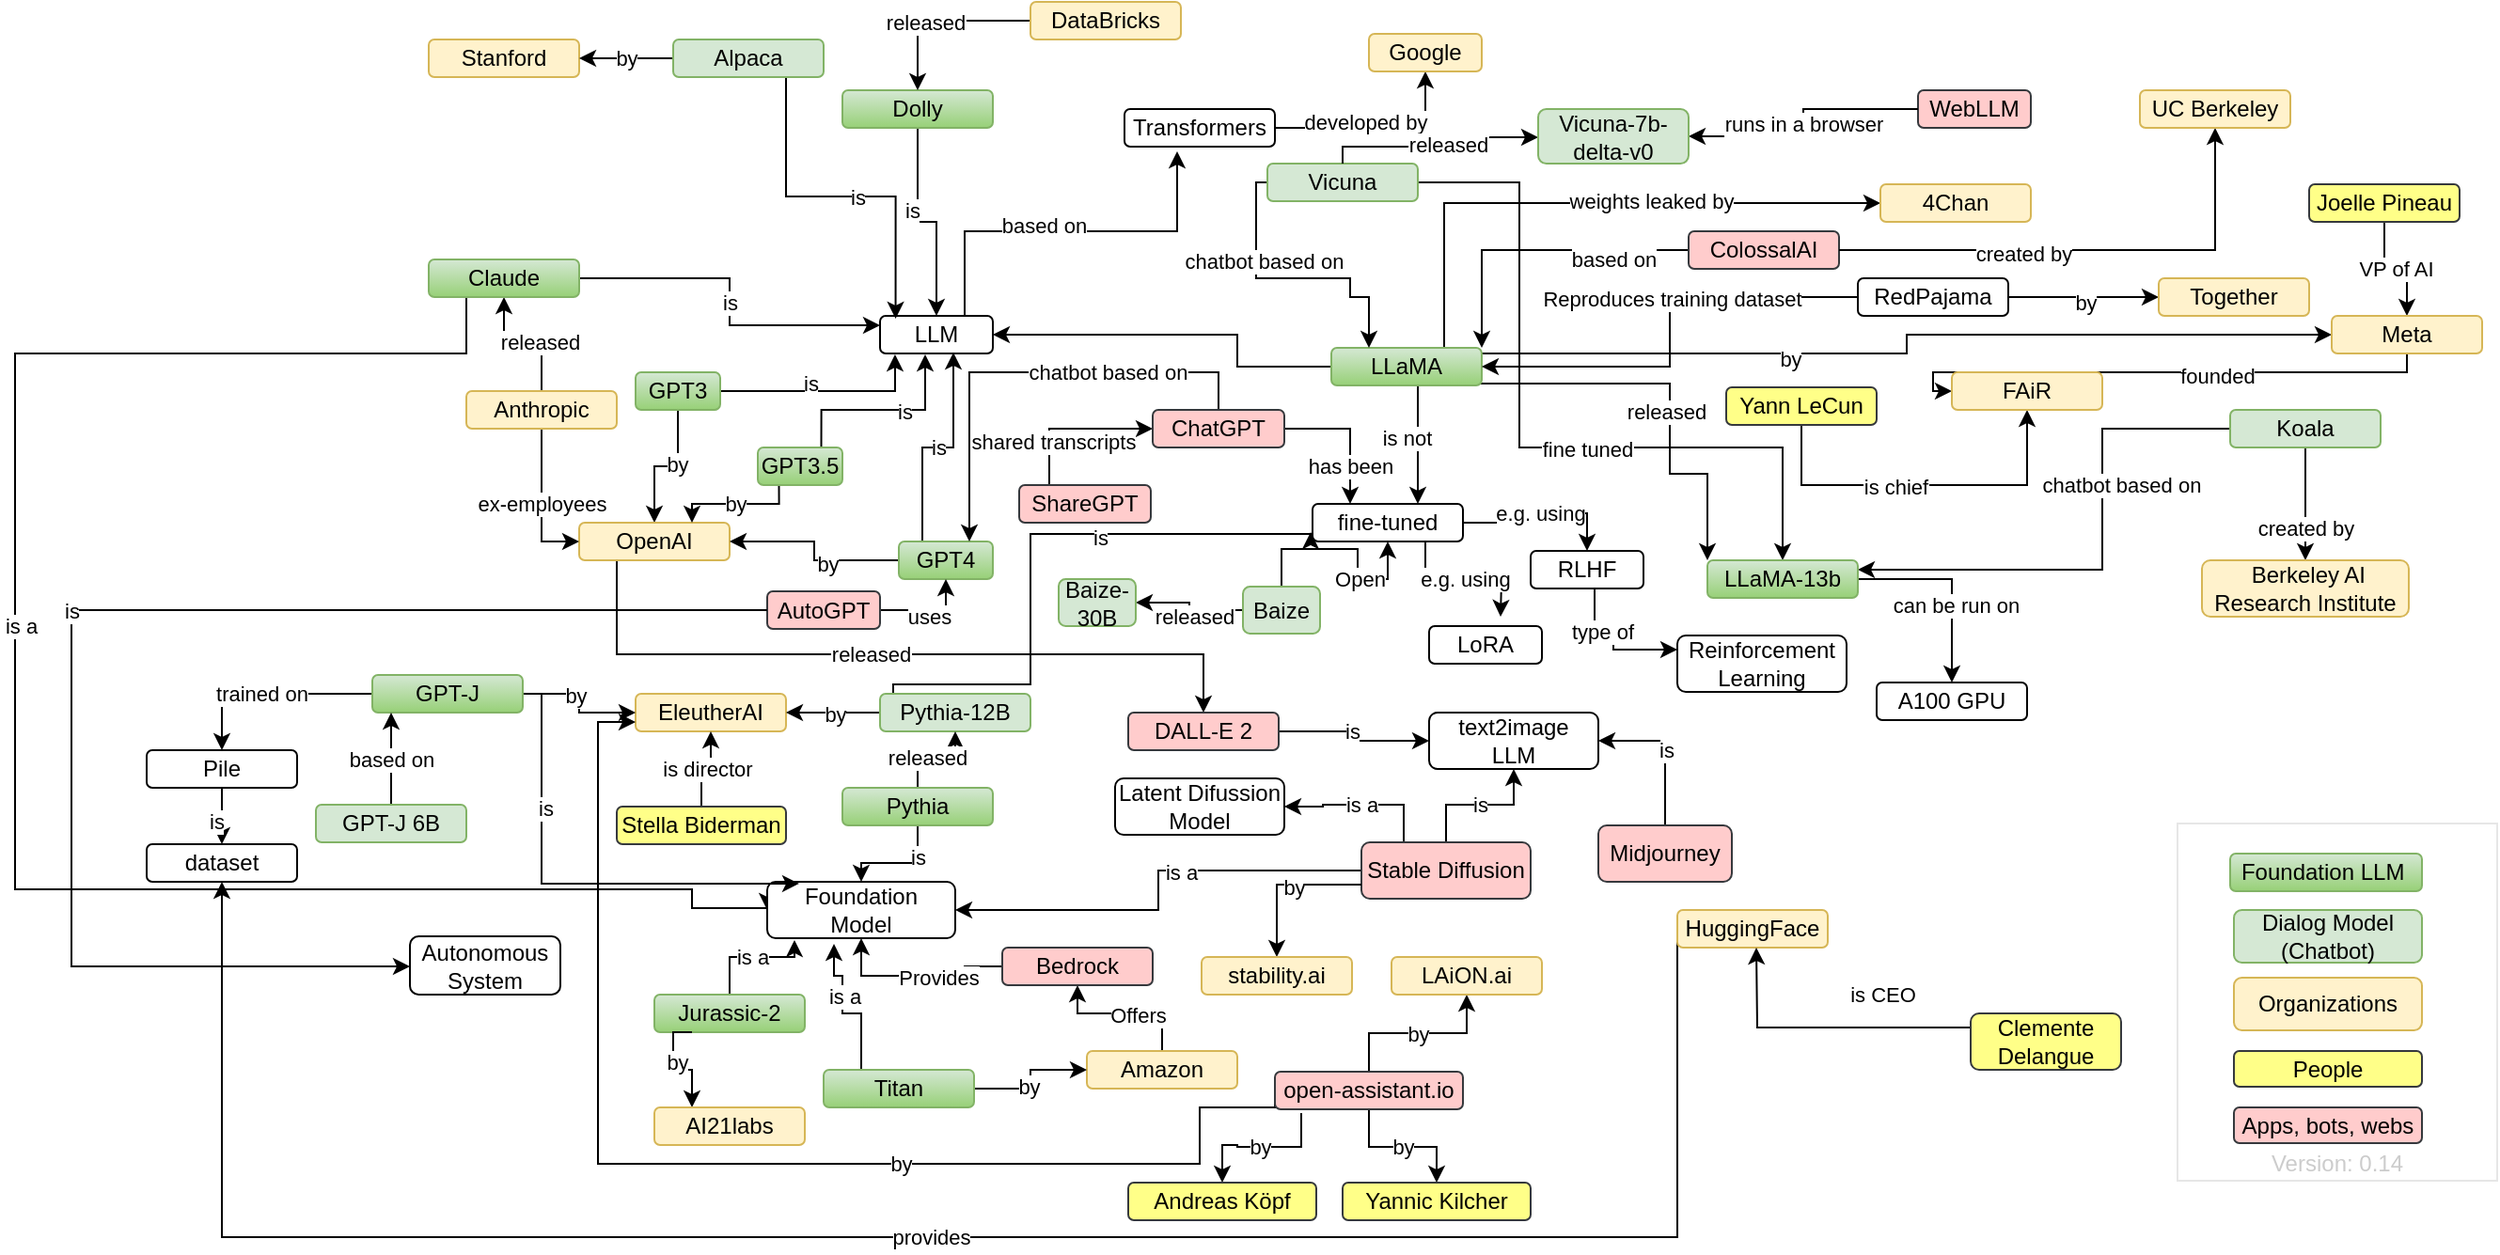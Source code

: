 <?xml version="1.0"?>
<mxfile compressed="false" version="21.2.1" type="github">
  <diagram name="Page-1" id="zYdKh_WhomsrJ0pVKOLc">
    <mxGraphModel dx="2594" dy="867" grid="1" gridSize="10" guides="1" tooltips="1" connect="1" arrows="1" fold="1" page="1" pageScale="1" pageWidth="850" pageHeight="1100" math="0" shadow="0">
      <root>
        <mxCell id="0"/>
        <mxCell id="1" parent="0"/>
        <mxCell id="rc8IcvqTiUcz9mYL3Jec-9" value="" style="edgeStyle=orthogonalEdgeStyle;rounded=0;orthogonalLoop=1;jettySize=auto;html=1;entryX=0.133;entryY=1.025;entryDx=0;entryDy=0;entryPerimeter=0;" parent="1" source="rc8IcvqTiUcz9mYL3Jec-1" target="rc8IcvqTiUcz9mYL3Jec-7" edge="1">
          <mxGeometry relative="1" as="geometry"/>
        </mxCell>
        <mxCell id="Nf7-oAOZD7IBiFHSosRC-110" value="is" style="edgeLabel;html=1;align=center;verticalAlign=middle;resizable=0;points=[];" parent="rc8IcvqTiUcz9mYL3Jec-9" connectable="0" vertex="1">
          <mxGeometry x="-0.15" y="4" relative="1" as="geometry">
            <mxPoint as="offset"/>
          </mxGeometry>
        </mxCell>
        <mxCell id="Nf7-oAOZD7IBiFHSosRC-9" value="" style="edgeStyle=orthogonalEdgeStyle;rounded=0;orthogonalLoop=1;jettySize=auto;html=1;" parent="1" source="rc8IcvqTiUcz9mYL3Jec-1" target="Nf7-oAOZD7IBiFHSosRC-8" edge="1">
          <mxGeometry relative="1" as="geometry"/>
        </mxCell>
        <mxCell id="Nf7-oAOZD7IBiFHSosRC-112" value="by" style="edgeLabel;html=1;align=center;verticalAlign=middle;resizable=0;points=[];" parent="Nf7-oAOZD7IBiFHSosRC-9" connectable="0" vertex="1">
          <mxGeometry x="-0.217" y="-1" relative="1" as="geometry">
            <mxPoint as="offset"/>
          </mxGeometry>
        </mxCell>
        <mxCell id="rc8IcvqTiUcz9mYL3Jec-1" value="GPT3" style="rounded=1;whiteSpace=wrap;html=1;fillColor=#d5e8d4;strokeColor=#82b366;gradientColor=#97d077;" parent="1" vertex="1">
          <mxGeometry x="140" y="310" width="45" height="20" as="geometry"/>
        </mxCell>
        <mxCell id="Nf7-oAOZD7IBiFHSosRC-76" style="edgeStyle=orthogonalEdgeStyle;rounded=0;orthogonalLoop=1;jettySize=auto;html=1;exitX=0.75;exitY=0;exitDx=0;exitDy=0;entryX=0.35;entryY=1.125;entryDx=0;entryDy=0;entryPerimeter=0;" parent="1" source="rc8IcvqTiUcz9mYL3Jec-7" target="Nf7-oAOZD7IBiFHSosRC-75" edge="1">
          <mxGeometry relative="1" as="geometry"/>
        </mxCell>
        <mxCell id="Nf7-oAOZD7IBiFHSosRC-104" value="based on" style="edgeLabel;html=1;align=center;verticalAlign=middle;resizable=0;points=[];" parent="Nf7-oAOZD7IBiFHSosRC-76" connectable="0" vertex="1">
          <mxGeometry x="-0.137" y="3" relative="1" as="geometry">
            <mxPoint as="offset"/>
          </mxGeometry>
        </mxCell>
        <mxCell id="rc8IcvqTiUcz9mYL3Jec-7" value="LLM" style="rounded=1;whiteSpace=wrap;html=1;" parent="1" vertex="1">
          <mxGeometry x="270" y="280" width="60" height="20" as="geometry"/>
        </mxCell>
        <mxCell id="Nf7-oAOZD7IBiFHSosRC-61" value="" style="edgeStyle=orthogonalEdgeStyle;rounded=0;orthogonalLoop=1;jettySize=auto;html=1;" parent="1" source="rc8IcvqTiUcz9mYL3Jec-10" target="rc8IcvqTiUcz9mYL3Jec-7" edge="1">
          <mxGeometry relative="1" as="geometry"/>
        </mxCell>
        <mxCell id="Nf7-oAOZD7IBiFHSosRC-107" value="is" style="edgeLabel;html=1;align=center;verticalAlign=middle;resizable=0;points=[];" parent="Nf7-oAOZD7IBiFHSosRC-61" connectable="0" vertex="1">
          <mxGeometry x="-0.2" y="-3" relative="1" as="geometry">
            <mxPoint as="offset"/>
          </mxGeometry>
        </mxCell>
        <mxCell id="rc8IcvqTiUcz9mYL3Jec-10" value="Dolly" style="rounded=1;whiteSpace=wrap;html=1;fillColor=#d5e8d4;gradientColor=#97d077;strokeColor=#82b366;" parent="1" vertex="1">
          <mxGeometry x="250" y="160" width="80" height="20" as="geometry"/>
        </mxCell>
        <mxCell id="Nf7-oAOZD7IBiFHSosRC-60" value="" style="edgeStyle=orthogonalEdgeStyle;rounded=0;orthogonalLoop=1;jettySize=auto;html=1;" parent="1" source="rc8IcvqTiUcz9mYL3Jec-12" target="rc8IcvqTiUcz9mYL3Jec-10" edge="1">
          <mxGeometry relative="1" as="geometry"/>
        </mxCell>
        <mxCell id="Nf7-oAOZD7IBiFHSosRC-106" value="released" style="edgeLabel;html=1;align=center;verticalAlign=middle;resizable=0;points=[];" parent="Nf7-oAOZD7IBiFHSosRC-60" connectable="0" vertex="1">
          <mxGeometry x="0.15" y="1" relative="1" as="geometry">
            <mxPoint as="offset"/>
          </mxGeometry>
        </mxCell>
        <mxCell id="rc8IcvqTiUcz9mYL3Jec-12" value="DataBricks" style="rounded=1;whiteSpace=wrap;html=1;fillColor=#fff2cc;strokeColor=#d6b656;" parent="1" vertex="1">
          <mxGeometry x="350" y="113" width="80" height="20" as="geometry"/>
        </mxCell>
        <mxCell id="Nf7-oAOZD7IBiFHSosRC-1" value="Stanford" style="rounded=1;whiteSpace=wrap;html=1;fillColor=#fff2cc;strokeColor=#d6b656;" parent="1" vertex="1">
          <mxGeometry x="30" y="133" width="80" height="20" as="geometry"/>
        </mxCell>
        <mxCell id="Nf7-oAOZD7IBiFHSosRC-69" style="edgeStyle=orthogonalEdgeStyle;rounded=0;orthogonalLoop=1;jettySize=auto;html=1;exitX=0.75;exitY=1;exitDx=0;exitDy=0;" parent="1" source="Nf7-oAOZD7IBiFHSosRC-8" target="Nf7-oAOZD7IBiFHSosRC-10" edge="1">
          <mxGeometry relative="1" as="geometry">
            <Array as="points">
              <mxPoint x="130" y="410"/>
              <mxPoint x="130" y="460"/>
              <mxPoint x="442" y="460"/>
            </Array>
          </mxGeometry>
        </mxCell>
        <mxCell id="Nf7-oAOZD7IBiFHSosRC-115" value="released" style="edgeLabel;html=1;align=center;verticalAlign=middle;resizable=0;points=[];" parent="Nf7-oAOZD7IBiFHSosRC-69" connectable="0" vertex="1">
          <mxGeometry x="0.04" relative="1" as="geometry">
            <mxPoint as="offset"/>
          </mxGeometry>
        </mxCell>
        <mxCell id="Nf7-oAOZD7IBiFHSosRC-8" value="OpenAI" style="rounded=1;whiteSpace=wrap;html=1;fillColor=#fff2cc;strokeColor=#d6b656;" parent="1" vertex="1">
          <mxGeometry x="110" y="390" width="80" height="20" as="geometry"/>
        </mxCell>
        <mxCell id="Nf7-oAOZD7IBiFHSosRC-49" value="" style="edgeStyle=orthogonalEdgeStyle;rounded=0;orthogonalLoop=1;jettySize=auto;html=1;" parent="1" source="Nf7-oAOZD7IBiFHSosRC-10" target="Nf7-oAOZD7IBiFHSosRC-48" edge="1">
          <mxGeometry relative="1" as="geometry"/>
        </mxCell>
        <mxCell id="Nf7-oAOZD7IBiFHSosRC-116" value="is" style="edgeLabel;html=1;align=center;verticalAlign=middle;resizable=0;points=[];" parent="Nf7-oAOZD7IBiFHSosRC-49" connectable="0" vertex="1">
          <mxGeometry x="-0.082" relative="1" as="geometry">
            <mxPoint as="offset"/>
          </mxGeometry>
        </mxCell>
        <mxCell id="Nf7-oAOZD7IBiFHSosRC-10" value="DALL-E 2" style="rounded=1;whiteSpace=wrap;html=1;fillColor=#ffcccc;strokeColor=#36393d;" parent="1" vertex="1">
          <mxGeometry x="402" y="491" width="80" height="20" as="geometry"/>
        </mxCell>
        <mxCell id="Nf7-oAOZD7IBiFHSosRC-12" value="EleutherAI" style="rounded=1;whiteSpace=wrap;html=1;fillColor=#fff2cc;strokeColor=#d6b656;" parent="1" vertex="1">
          <mxGeometry x="140" y="481" width="80" height="20" as="geometry"/>
        </mxCell>
        <mxCell id="Nf7-oAOZD7IBiFHSosRC-14" value="is director" style="edgeStyle=orthogonalEdgeStyle;rounded=0;orthogonalLoop=1;jettySize=auto;html=1;" parent="1" source="Nf7-oAOZD7IBiFHSosRC-13" target="Nf7-oAOZD7IBiFHSosRC-12" edge="1">
          <mxGeometry relative="1" as="geometry"/>
        </mxCell>
        <mxCell id="Nf7-oAOZD7IBiFHSosRC-13" value="Stella Biderman" style="rounded=1;whiteSpace=wrap;html=1;fillColor=#ffff88;strokeColor=#36393d;" parent="1" vertex="1">
          <mxGeometry x="130" y="541" width="90" height="20" as="geometry"/>
        </mxCell>
        <mxCell id="Nf7-oAOZD7IBiFHSosRC-62" value="" style="edgeStyle=orthogonalEdgeStyle;rounded=0;orthogonalLoop=1;jettySize=auto;html=1;" parent="1" source="Nf7-oAOZD7IBiFHSosRC-16" target="Nf7-oAOZD7IBiFHSosRC-15" edge="1">
          <mxGeometry relative="1" as="geometry"/>
        </mxCell>
        <mxCell id="Nf7-oAOZD7IBiFHSosRC-114" value="created by" style="edgeLabel;html=1;align=center;verticalAlign=middle;resizable=0;points=[];" parent="Nf7-oAOZD7IBiFHSosRC-62" connectable="0" vertex="1">
          <mxGeometry x="0.435" relative="1" as="geometry">
            <mxPoint as="offset"/>
          </mxGeometry>
        </mxCell>
        <mxCell id="Nf7-oAOZD7IBiFHSosRC-15" value="&amp;nbsp;Berkeley AI Research Institute" style="rounded=1;whiteSpace=wrap;html=1;fillColor=#fff2cc;strokeColor=#d6b656;" parent="1" vertex="1">
          <mxGeometry x="973" y="410" width="110" height="30" as="geometry"/>
        </mxCell>
        <mxCell id="Nf7-oAOZD7IBiFHSosRC-124" style="edgeStyle=orthogonalEdgeStyle;rounded=0;orthogonalLoop=1;jettySize=auto;html=1;entryX=1;entryY=0.25;entryDx=0;entryDy=0;" parent="1" source="Nf7-oAOZD7IBiFHSosRC-16" target="Nf7-oAOZD7IBiFHSosRC-44" edge="1">
          <mxGeometry relative="1" as="geometry">
            <Array as="points">
              <mxPoint x="920" y="340"/>
              <mxPoint x="920" y="415"/>
            </Array>
          </mxGeometry>
        </mxCell>
        <mxCell id="Nf7-oAOZD7IBiFHSosRC-125" value="chatbot based on" style="edgeLabel;html=1;align=center;verticalAlign=middle;resizable=0;points=[];" parent="Nf7-oAOZD7IBiFHSosRC-124" connectable="0" vertex="1">
          <mxGeometry x="-0.142" y="2" relative="1" as="geometry">
            <mxPoint x="8" y="-19" as="offset"/>
          </mxGeometry>
        </mxCell>
        <mxCell id="Nf7-oAOZD7IBiFHSosRC-16" value="Koala" style="rounded=1;whiteSpace=wrap;html=1;fillColor=#d5e8d4;strokeColor=#82b366;" parent="1" vertex="1">
          <mxGeometry x="988" y="330" width="80" height="20" as="geometry"/>
        </mxCell>
        <mxCell id="Nf7-oAOZD7IBiFHSosRC-68" value="" style="edgeStyle=orthogonalEdgeStyle;rounded=0;orthogonalLoop=1;jettySize=auto;html=1;" parent="1" source="Nf7-oAOZD7IBiFHSosRC-17" target="Nf7-oAOZD7IBiFHSosRC-8" edge="1">
          <mxGeometry relative="1" as="geometry"/>
        </mxCell>
        <mxCell id="Nf7-oAOZD7IBiFHSosRC-117" value="by" style="edgeLabel;html=1;align=center;verticalAlign=middle;resizable=0;points=[];" parent="Nf7-oAOZD7IBiFHSosRC-68" connectable="0" vertex="1">
          <mxGeometry x="-0.233" y="2" relative="1" as="geometry">
            <mxPoint as="offset"/>
          </mxGeometry>
        </mxCell>
        <mxCell id="kC5YvyOTZEcegMEEfZhX-27" value="is" style="edgeStyle=orthogonalEdgeStyle;rounded=0;orthogonalLoop=1;jettySize=auto;html=1;exitX=0.25;exitY=0;exitDx=0;exitDy=0;entryX=0.65;entryY=0.975;entryDx=0;entryDy=0;entryPerimeter=0;" parent="1" source="Nf7-oAOZD7IBiFHSosRC-17" target="rc8IcvqTiUcz9mYL3Jec-7" edge="1">
          <mxGeometry relative="1" as="geometry"/>
        </mxCell>
        <mxCell id="Nf7-oAOZD7IBiFHSosRC-17" value="GPT4" style="rounded=1;whiteSpace=wrap;html=1;fillColor=#d5e8d4;strokeColor=#82b366;gradientColor=#97d077;" parent="1" vertex="1">
          <mxGeometry x="280" y="400" width="50" height="20" as="geometry"/>
        </mxCell>
        <mxCell id="Nf7-oAOZD7IBiFHSosRC-126" value="based on" style="edgeStyle=orthogonalEdgeStyle;rounded=0;orthogonalLoop=1;jettySize=auto;html=1;entryX=1;entryY=0;entryDx=0;entryDy=0;" parent="1" source="Nf7-oAOZD7IBiFHSosRC-20" target="Nf7-oAOZD7IBiFHSosRC-24" edge="1">
          <mxGeometry x="-0.506" y="5" relative="1" as="geometry">
            <mxPoint as="offset"/>
          </mxGeometry>
        </mxCell>
        <mxCell id="Nf7-oAOZD7IBiFHSosRC-20" value="ColossalAI" style="rounded=1;whiteSpace=wrap;html=1;fillColor=#ffcccc;strokeColor=#36393d;" parent="1" vertex="1">
          <mxGeometry x="700" y="235" width="80" height="20" as="geometry"/>
        </mxCell>
        <mxCell id="Nf7-oAOZD7IBiFHSosRC-59" value="" style="edgeStyle=orthogonalEdgeStyle;rounded=0;orthogonalLoop=1;jettySize=auto;html=1;" parent="1" source="Nf7-oAOZD7IBiFHSosRC-20" target="Nf7-oAOZD7IBiFHSosRC-21" edge="1">
          <mxGeometry relative="1" as="geometry"/>
        </mxCell>
        <mxCell id="Nf7-oAOZD7IBiFHSosRC-113" value="created by" style="edgeLabel;html=1;align=center;verticalAlign=middle;resizable=0;points=[];" parent="Nf7-oAOZD7IBiFHSosRC-59" connectable="0" vertex="1">
          <mxGeometry x="-0.262" y="-2" relative="1" as="geometry">
            <mxPoint as="offset"/>
          </mxGeometry>
        </mxCell>
        <mxCell id="Nf7-oAOZD7IBiFHSosRC-21" value="UC Berkeley" style="rounded=1;whiteSpace=wrap;html=1;fillColor=#fff2cc;strokeColor=#d6b656;" parent="1" vertex="1">
          <mxGeometry x="940" y="160" width="80" height="20" as="geometry"/>
        </mxCell>
        <mxCell id="Nf7-oAOZD7IBiFHSosRC-26" value="" style="edgeStyle=orthogonalEdgeStyle;rounded=0;orthogonalLoop=1;jettySize=auto;html=1;" parent="1" source="Nf7-oAOZD7IBiFHSosRC-24" target="Nf7-oAOZD7IBiFHSosRC-25" edge="1">
          <mxGeometry relative="1" as="geometry">
            <Array as="points">
              <mxPoint x="816" y="300"/>
              <mxPoint x="816" y="290"/>
            </Array>
          </mxGeometry>
        </mxCell>
        <mxCell id="Nf7-oAOZD7IBiFHSosRC-127" value="by" style="edgeLabel;html=1;align=center;verticalAlign=middle;resizable=0;points=[];" parent="Nf7-oAOZD7IBiFHSosRC-26" connectable="0" vertex="1">
          <mxGeometry x="-0.29" y="-2" relative="1" as="geometry">
            <mxPoint y="1" as="offset"/>
          </mxGeometry>
        </mxCell>
        <mxCell id="Nf7-oAOZD7IBiFHSosRC-39" value="" style="edgeStyle=orthogonalEdgeStyle;rounded=0;orthogonalLoop=1;jettySize=auto;html=1;" parent="1" edge="1">
          <mxGeometry relative="1" as="geometry">
            <Array as="points">
              <mxPoint x="556" y="360"/>
              <mxPoint x="556" y="360"/>
            </Array>
            <mxPoint x="556" y="317" as="sourcePoint"/>
            <mxPoint x="556" y="380" as="targetPoint"/>
          </mxGeometry>
        </mxCell>
        <mxCell id="Nf7-oAOZD7IBiFHSosRC-129" value="is not" style="edgeLabel;html=1;align=center;verticalAlign=middle;resizable=0;points=[];" parent="Nf7-oAOZD7IBiFHSosRC-39" connectable="0" vertex="1">
          <mxGeometry x="-0.21" relative="1" as="geometry">
            <mxPoint x="-6" y="3" as="offset"/>
          </mxGeometry>
        </mxCell>
        <mxCell id="Nf7-oAOZD7IBiFHSosRC-46" style="edgeStyle=orthogonalEdgeStyle;rounded=0;orthogonalLoop=1;jettySize=auto;html=1;exitX=0.925;exitY=0.95;exitDx=0;exitDy=0;entryX=0;entryY=0;entryDx=0;entryDy=0;exitPerimeter=0;" parent="1" source="Nf7-oAOZD7IBiFHSosRC-24" target="Nf7-oAOZD7IBiFHSosRC-44" edge="1">
          <mxGeometry relative="1" as="geometry">
            <Array as="points">
              <mxPoint x="690" y="316"/>
              <mxPoint x="690" y="364"/>
              <mxPoint x="710" y="364"/>
            </Array>
          </mxGeometry>
        </mxCell>
        <mxCell id="Nf7-oAOZD7IBiFHSosRC-155" value="released" style="edgeLabel;html=1;align=center;verticalAlign=middle;resizable=0;points=[];" parent="Nf7-oAOZD7IBiFHSosRC-46" connectable="0" vertex="1">
          <mxGeometry x="0.059" y="2" relative="1" as="geometry">
            <mxPoint x="-4" y="4" as="offset"/>
          </mxGeometry>
        </mxCell>
        <mxCell id="Nf7-oAOZD7IBiFHSosRC-54" style="edgeStyle=orthogonalEdgeStyle;rounded=0;orthogonalLoop=1;jettySize=auto;html=1;exitX=0.75;exitY=0;exitDx=0;exitDy=0;entryX=0;entryY=0.5;entryDx=0;entryDy=0;" parent="1" source="Nf7-oAOZD7IBiFHSosRC-24" target="Nf7-oAOZD7IBiFHSosRC-53" edge="1">
          <mxGeometry relative="1" as="geometry"/>
        </mxCell>
        <mxCell id="Nf7-oAOZD7IBiFHSosRC-121" value="weights leaked by" style="edgeLabel;html=1;align=center;verticalAlign=middle;resizable=0;points=[];" parent="Nf7-oAOZD7IBiFHSosRC-54" connectable="0" vertex="1">
          <mxGeometry x="-0.28" y="-3" relative="1" as="geometry">
            <mxPoint x="76" y="-4" as="offset"/>
          </mxGeometry>
        </mxCell>
        <mxCell id="pncwD2yv2-toFsTXnSwA-3" style="edgeStyle=orthogonalEdgeStyle;rounded=0;orthogonalLoop=1;jettySize=auto;html=1;entryX=1;entryY=0.5;entryDx=0;entryDy=0;" parent="1" source="Nf7-oAOZD7IBiFHSosRC-24" target="rc8IcvqTiUcz9mYL3Jec-7" edge="1">
          <mxGeometry relative="1" as="geometry">
            <Array as="points">
              <mxPoint x="460" y="307"/>
              <mxPoint x="460" y="290"/>
            </Array>
          </mxGeometry>
        </mxCell>
        <mxCell id="Nf7-oAOZD7IBiFHSosRC-24" value="LLaMA" style="rounded=1;whiteSpace=wrap;html=1;fillColor=#d5e8d4;strokeColor=#82b366;gradientColor=#97d077;" parent="1" vertex="1">
          <mxGeometry x="510" y="297" width="80" height="20" as="geometry"/>
        </mxCell>
        <mxCell id="Nf7-oAOZD7IBiFHSosRC-28" value="VP of AI" style="edgeStyle=orthogonalEdgeStyle;rounded=0;orthogonalLoop=1;jettySize=auto;html=1;" parent="1" source="Nf7-oAOZD7IBiFHSosRC-27" target="Nf7-oAOZD7IBiFHSosRC-25" edge="1">
          <mxGeometry relative="1" as="geometry"/>
        </mxCell>
        <mxCell id="Nf7-oAOZD7IBiFHSosRC-41" value="" style="edgeStyle=orthogonalEdgeStyle;rounded=0;orthogonalLoop=1;jettySize=auto;html=1;" parent="1" source="Nf7-oAOZD7IBiFHSosRC-25" target="Nf7-oAOZD7IBiFHSosRC-40" edge="1">
          <mxGeometry relative="1" as="geometry">
            <Array as="points">
              <mxPoint x="1082" y="310"/>
              <mxPoint x="830" y="310"/>
            </Array>
          </mxGeometry>
        </mxCell>
        <mxCell id="Nf7-oAOZD7IBiFHSosRC-132" value="founded" style="edgeLabel;html=1;align=center;verticalAlign=middle;resizable=0;points=[];" parent="Nf7-oAOZD7IBiFHSosRC-41" connectable="0" vertex="1">
          <mxGeometry x="-0.194" y="3" relative="1" as="geometry">
            <mxPoint x="2" y="-1" as="offset"/>
          </mxGeometry>
        </mxCell>
        <mxCell id="Nf7-oAOZD7IBiFHSosRC-25" value="Meta" style="rounded=1;whiteSpace=wrap;html=1;fillColor=#fff2cc;strokeColor=#d6b656;" parent="1" vertex="1">
          <mxGeometry x="1042" y="280" width="80" height="20" as="geometry"/>
        </mxCell>
        <mxCell id="Nf7-oAOZD7IBiFHSosRC-27" value="Joelle Pineau" style="rounded=1;whiteSpace=wrap;html=1;fillColor=#ffff88;strokeColor=#36393d;" parent="1" vertex="1">
          <mxGeometry x="1030" y="210" width="80" height="20" as="geometry"/>
        </mxCell>
        <mxCell id="Nf7-oAOZD7IBiFHSosRC-67" value="" style="edgeStyle=orthogonalEdgeStyle;rounded=0;orthogonalLoop=1;jettySize=auto;html=1;entryX=0.25;entryY=0;entryDx=0;entryDy=0;" parent="1" source="Nf7-oAOZD7IBiFHSosRC-30" target="Nf7-oAOZD7IBiFHSosRC-24" edge="1">
          <mxGeometry relative="1" as="geometry">
            <Array as="points">
              <mxPoint x="470" y="209"/>
              <mxPoint x="470" y="260"/>
              <mxPoint x="520" y="260"/>
              <mxPoint x="520" y="270"/>
              <mxPoint x="530" y="270"/>
            </Array>
            <mxPoint x="530" y="270" as="targetPoint"/>
          </mxGeometry>
        </mxCell>
        <mxCell id="Nf7-oAOZD7IBiFHSosRC-109" value="chatbot based on" style="edgeLabel;html=1;align=center;verticalAlign=middle;resizable=0;points=[];" parent="Nf7-oAOZD7IBiFHSosRC-67" connectable="0" vertex="1">
          <mxGeometry x="-0.375" y="4" relative="1" as="geometry">
            <mxPoint as="offset"/>
          </mxGeometry>
        </mxCell>
        <mxCell id="pncwD2yv2-toFsTXnSwA-5" value="" style="edgeStyle=orthogonalEdgeStyle;rounded=0;orthogonalLoop=1;jettySize=auto;html=1;entryX=0.5;entryY=0;entryDx=0;entryDy=0;" parent="1" source="Nf7-oAOZD7IBiFHSosRC-30" target="Nf7-oAOZD7IBiFHSosRC-44" edge="1">
          <mxGeometry relative="1" as="geometry">
            <mxPoint x="517" y="263" as="targetPoint"/>
            <Array as="points">
              <mxPoint x="610" y="209"/>
              <mxPoint x="610" y="350"/>
              <mxPoint x="750" y="350"/>
            </Array>
          </mxGeometry>
        </mxCell>
        <mxCell id="pncwD2yv2-toFsTXnSwA-6" value="fine tuned" style="edgeLabel;html=1;align=center;verticalAlign=middle;resizable=0;points=[];" parent="pncwD2yv2-toFsTXnSwA-5" vertex="1" connectable="0">
          <mxGeometry x="-0.467" y="4" relative="1" as="geometry">
            <mxPoint x="32" y="90" as="offset"/>
          </mxGeometry>
        </mxCell>
        <mxCell id="Nf7-oAOZD7IBiFHSosRC-30" value="Vicuna" style="rounded=1;whiteSpace=wrap;html=1;fillColor=#d5e8d4;strokeColor=#82b366;" parent="1" vertex="1">
          <mxGeometry x="476" y="199" width="80" height="20" as="geometry"/>
        </mxCell>
        <mxCell id="kC5YvyOTZEcegMEEfZhX-26" value="e.g. using" style="edgeStyle=orthogonalEdgeStyle;rounded=0;orthogonalLoop=1;jettySize=auto;html=1;entryX=0.5;entryY=0;entryDx=0;entryDy=0;" parent="1" source="Nf7-oAOZD7IBiFHSosRC-38" target="kC5YvyOTZEcegMEEfZhX-8" edge="1">
          <mxGeometry relative="1" as="geometry"/>
        </mxCell>
        <mxCell id="pncwD2yv2-toFsTXnSwA-40" value="e.g. using" style="edgeStyle=orthogonalEdgeStyle;rounded=0;orthogonalLoop=1;jettySize=auto;html=1;exitX=0.75;exitY=1;exitDx=0;exitDy=0;" parent="1" source="Nf7-oAOZD7IBiFHSosRC-38" edge="1">
          <mxGeometry relative="1" as="geometry">
            <mxPoint x="600" y="440" as="targetPoint"/>
          </mxGeometry>
        </mxCell>
        <mxCell id="Nf7-oAOZD7IBiFHSosRC-38" value="fine-tuned" style="rounded=1;whiteSpace=wrap;html=1;" parent="1" vertex="1">
          <mxGeometry x="500" y="380" width="80" height="20" as="geometry"/>
        </mxCell>
        <mxCell id="Nf7-oAOZD7IBiFHSosRC-43" value="" style="edgeStyle=orthogonalEdgeStyle;rounded=0;orthogonalLoop=1;jettySize=auto;html=1;" parent="1" source="Nf7-oAOZD7IBiFHSosRC-42" target="Nf7-oAOZD7IBiFHSosRC-40" edge="1">
          <mxGeometry relative="1" as="geometry">
            <Array as="points">
              <mxPoint x="760" y="370"/>
            </Array>
          </mxGeometry>
        </mxCell>
        <mxCell id="Nf7-oAOZD7IBiFHSosRC-130" value="is chief" style="edgeLabel;html=1;align=center;verticalAlign=middle;resizable=0;points=[];" parent="Nf7-oAOZD7IBiFHSosRC-43" connectable="0" vertex="1">
          <mxGeometry x="-0.146" y="-1" relative="1" as="geometry">
            <mxPoint as="offset"/>
          </mxGeometry>
        </mxCell>
        <mxCell id="Nf7-oAOZD7IBiFHSosRC-40" value="FAiR" style="rounded=1;whiteSpace=wrap;html=1;fillColor=#fff2cc;strokeColor=#d6b656;" parent="1" vertex="1">
          <mxGeometry x="840" y="310" width="80" height="20" as="geometry"/>
        </mxCell>
        <mxCell id="Nf7-oAOZD7IBiFHSosRC-42" value="Yann LeCun" style="rounded=1;whiteSpace=wrap;html=1;fillColor=#ffff88;strokeColor=#36393d;" parent="1" vertex="1">
          <mxGeometry x="720" y="318" width="80" height="20" as="geometry"/>
        </mxCell>
        <mxCell id="Nf7-oAOZD7IBiFHSosRC-118" style="edgeStyle=orthogonalEdgeStyle;rounded=0;orthogonalLoop=1;jettySize=auto;html=1;" parent="1" source="Nf7-oAOZD7IBiFHSosRC-44" target="Nf7-oAOZD7IBiFHSosRC-47" edge="1">
          <mxGeometry relative="1" as="geometry"/>
        </mxCell>
        <mxCell id="Nf7-oAOZD7IBiFHSosRC-119" value="can be run on" style="edgeLabel;html=1;align=center;verticalAlign=middle;resizable=0;points=[];" parent="Nf7-oAOZD7IBiFHSosRC-118" connectable="0" vertex="1">
          <mxGeometry x="0.222" y="2" relative="1" as="geometry">
            <mxPoint as="offset"/>
          </mxGeometry>
        </mxCell>
        <mxCell id="Nf7-oAOZD7IBiFHSosRC-44" value="LLaMA-13b" style="rounded=1;whiteSpace=wrap;html=1;fillColor=#d5e8d4;strokeColor=#82b366;gradientColor=#97d077;" parent="1" vertex="1">
          <mxGeometry x="710" y="410" width="80" height="20" as="geometry"/>
        </mxCell>
        <mxCell id="Nf7-oAOZD7IBiFHSosRC-47" value="A100 GPU" style="rounded=1;whiteSpace=wrap;html=1;" parent="1" vertex="1">
          <mxGeometry x="800" y="475" width="80" height="20" as="geometry"/>
        </mxCell>
        <mxCell id="Nf7-oAOZD7IBiFHSosRC-52" value="is" style="edgeStyle=orthogonalEdgeStyle;rounded=0;orthogonalLoop=1;jettySize=auto;html=1;" parent="1" source="Nf7-oAOZD7IBiFHSosRC-51" target="Nf7-oAOZD7IBiFHSosRC-48" edge="1">
          <mxGeometry relative="1" as="geometry"/>
        </mxCell>
        <mxCell id="Nf7-oAOZD7IBiFHSosRC-48" value="text2image&lt;br&gt;LLM" style="rounded=1;whiteSpace=wrap;html=1;" parent="1" vertex="1">
          <mxGeometry x="562" y="491" width="90" height="30" as="geometry"/>
        </mxCell>
        <mxCell id="VnbCQmwnc8fAFKmrNmWd-25" style="edgeStyle=orthogonalEdgeStyle;rounded=0;orthogonalLoop=1;jettySize=auto;html=1;entryX=1;entryY=0.5;entryDx=0;entryDy=0;" parent="1" source="Nf7-oAOZD7IBiFHSosRC-51" target="VnbCQmwnc8fAFKmrNmWd-8" edge="1">
          <mxGeometry relative="1" as="geometry"/>
        </mxCell>
        <mxCell id="VnbCQmwnc8fAFKmrNmWd-26" value="is a" style="edgeLabel;html=1;align=center;verticalAlign=middle;resizable=0;points=[];" parent="VnbCQmwnc8fAFKmrNmWd-25" vertex="1" connectable="0">
          <mxGeometry x="-0.191" y="1" relative="1" as="geometry">
            <mxPoint as="offset"/>
          </mxGeometry>
        </mxCell>
        <mxCell id="muqpwIbcx8pszHu83CzP-3" value="is a" style="edgeStyle=orthogonalEdgeStyle;rounded=0;orthogonalLoop=1;jettySize=auto;html=1;exitX=0.25;exitY=0;exitDx=0;exitDy=0;entryX=1;entryY=0.5;entryDx=0;entryDy=0;" parent="1" source="Nf7-oAOZD7IBiFHSosRC-51" target="muqpwIbcx8pszHu83CzP-2" edge="1">
          <mxGeometry relative="1" as="geometry"/>
        </mxCell>
        <mxCell id="Nf7-oAOZD7IBiFHSosRC-51" value="Stable Diffusion" style="rounded=1;whiteSpace=wrap;html=1;fillColor=#ffcccc;strokeColor=#36393d;" parent="1" vertex="1">
          <mxGeometry x="526" y="560" width="90" height="30" as="geometry"/>
        </mxCell>
        <mxCell id="Nf7-oAOZD7IBiFHSosRC-53" value="4Chan" style="rounded=1;whiteSpace=wrap;html=1;fillColor=#fff2cc;strokeColor=#d6b656;" parent="1" vertex="1">
          <mxGeometry x="802" y="210" width="80" height="20" as="geometry"/>
        </mxCell>
        <mxCell id="Nf7-oAOZD7IBiFHSosRC-73" value="by" style="edgeStyle=orthogonalEdgeStyle;rounded=0;orthogonalLoop=1;jettySize=auto;html=1;" parent="1" source="Nf7-oAOZD7IBiFHSosRC-71" target="Nf7-oAOZD7IBiFHSosRC-1" edge="1">
          <mxGeometry relative="1" as="geometry"/>
        </mxCell>
        <mxCell id="Nf7-oAOZD7IBiFHSosRC-74" style="edgeStyle=orthogonalEdgeStyle;rounded=0;orthogonalLoop=1;jettySize=auto;html=1;exitX=0.75;exitY=1;exitDx=0;exitDy=0;entryX=0.138;entryY=0.075;entryDx=0;entryDy=0;entryPerimeter=0;" parent="1" source="Nf7-oAOZD7IBiFHSosRC-71" target="rc8IcvqTiUcz9mYL3Jec-7" edge="1">
          <mxGeometry relative="1" as="geometry"/>
        </mxCell>
        <mxCell id="Nf7-oAOZD7IBiFHSosRC-108" value="is" style="edgeLabel;html=1;align=center;verticalAlign=middle;resizable=0;points=[];" parent="Nf7-oAOZD7IBiFHSosRC-74" connectable="0" vertex="1">
          <mxGeometry x="0.068" y="1" relative="1" as="geometry">
            <mxPoint x="1" y="1" as="offset"/>
          </mxGeometry>
        </mxCell>
        <mxCell id="Nf7-oAOZD7IBiFHSosRC-71" value="Alpaca" style="rounded=1;whiteSpace=wrap;html=1;fillColor=#d5e8d4;strokeColor=#82b366;" parent="1" vertex="1">
          <mxGeometry x="160" y="133" width="80" height="20" as="geometry"/>
        </mxCell>
        <mxCell id="Nf7-oAOZD7IBiFHSosRC-78" style="edgeStyle=orthogonalEdgeStyle;rounded=0;orthogonalLoop=1;jettySize=auto;html=1;" parent="1" source="Nf7-oAOZD7IBiFHSosRC-75" target="Nf7-oAOZD7IBiFHSosRC-77" edge="1">
          <mxGeometry relative="1" as="geometry"/>
        </mxCell>
        <mxCell id="Nf7-oAOZD7IBiFHSosRC-105" value="developed by" style="edgeLabel;html=1;align=center;verticalAlign=middle;resizable=0;points=[];" parent="Nf7-oAOZD7IBiFHSosRC-78" connectable="0" vertex="1">
          <mxGeometry x="-0.137" y="3" relative="1" as="geometry">
            <mxPoint as="offset"/>
          </mxGeometry>
        </mxCell>
        <mxCell id="Nf7-oAOZD7IBiFHSosRC-75" value="Transformers" style="rounded=1;whiteSpace=wrap;html=1;" parent="1" vertex="1">
          <mxGeometry x="400" y="170" width="80" height="20" as="geometry"/>
        </mxCell>
        <mxCell id="Nf7-oAOZD7IBiFHSosRC-77" value="Google" style="rounded=1;whiteSpace=wrap;html=1;fillColor=#fff2cc;strokeColor=#d6b656;" parent="1" vertex="1">
          <mxGeometry x="530" y="130" width="60" height="20" as="geometry"/>
        </mxCell>
        <mxCell id="Nf7-oAOZD7IBiFHSosRC-138" value="provides" style="edgeStyle=orthogonalEdgeStyle;rounded=0;orthogonalLoop=1;jettySize=auto;html=1;exitX=0;exitY=0.25;exitDx=0;exitDy=0;entryX=0.5;entryY=1;entryDx=0;entryDy=0;" parent="1" source="Nf7-oAOZD7IBiFHSosRC-83" target="g8Lvn-XysmZS2MQQVdfu-11" edge="1">
          <mxGeometry relative="1" as="geometry">
            <mxPoint x="716.5" y="691" as="targetPoint"/>
            <Array as="points">
              <mxPoint x="694" y="770"/>
              <mxPoint x="-80" y="770"/>
            </Array>
          </mxGeometry>
        </mxCell>
        <mxCell id="Nf7-oAOZD7IBiFHSosRC-83" value="HuggingFace" style="rounded=1;whiteSpace=wrap;html=1;fillColor=#fff2cc;strokeColor=#d6b656;" parent="1" vertex="1">
          <mxGeometry x="694" y="596" width="80" height="20" as="geometry"/>
        </mxCell>
        <mxCell id="Nf7-oAOZD7IBiFHSosRC-86" style="edgeStyle=orthogonalEdgeStyle;rounded=0;orthogonalLoop=1;jettySize=auto;html=1;entryX=0.25;entryY=1;entryDx=0;entryDy=0;exitX=0;exitY=0.25;exitDx=0;exitDy=0;" parent="1" source="Nf7-oAOZD7IBiFHSosRC-84" edge="1">
          <mxGeometry relative="1" as="geometry">
            <mxPoint x="733" y="692" as="sourcePoint"/>
            <mxPoint x="736" y="616" as="targetPoint"/>
          </mxGeometry>
        </mxCell>
        <mxCell id="Nf7-oAOZD7IBiFHSosRC-100" value="is CEO" style="edgeLabel;html=1;align=center;verticalAlign=middle;resizable=0;points=[];" parent="Nf7-oAOZD7IBiFHSosRC-86" connectable="0" vertex="1">
          <mxGeometry x="-0.2" y="1" relative="1" as="geometry">
            <mxPoint x="15" y="-19" as="offset"/>
          </mxGeometry>
        </mxCell>
        <mxCell id="Nf7-oAOZD7IBiFHSosRC-84" value="Clemente&lt;br&gt;Delangue" style="rounded=1;whiteSpace=wrap;html=1;fillColor=#ffff88;strokeColor=#36393d;" parent="1" vertex="1">
          <mxGeometry x="850" y="651" width="80" height="30" as="geometry"/>
        </mxCell>
        <mxCell id="pncwD2yv2-toFsTXnSwA-20" value="by" style="edgeStyle=orthogonalEdgeStyle;rounded=0;orthogonalLoop=1;jettySize=auto;html=1;" parent="1" source="pncwD2yv2-toFsTXnSwA-19" target="Nf7-oAOZD7IBiFHSosRC-87" edge="1">
          <mxGeometry relative="1" as="geometry"/>
        </mxCell>
        <mxCell id="Nf7-oAOZD7IBiFHSosRC-87" value="LAiON.ai" style="rounded=1;whiteSpace=wrap;html=1;fillColor=#fff2cc;strokeColor=#d6b656;" parent="1" vertex="1">
          <mxGeometry x="542" y="621" width="80" height="20" as="geometry"/>
        </mxCell>
        <mxCell id="Nf7-oAOZD7IBiFHSosRC-149" value="" style="edgeStyle=orthogonalEdgeStyle;rounded=0;orthogonalLoop=1;jettySize=auto;html=1;" parent="1" source="Nf7-oAOZD7IBiFHSosRC-145" target="Nf7-oAOZD7IBiFHSosRC-148" edge="1">
          <mxGeometry relative="1" as="geometry"/>
        </mxCell>
        <mxCell id="Nf7-oAOZD7IBiFHSosRC-150" value="released" style="edgeLabel;html=1;align=center;verticalAlign=middle;resizable=0;points=[];" parent="Nf7-oAOZD7IBiFHSosRC-149" connectable="0" vertex="1">
          <mxGeometry x="-0.237" y="-1" relative="1" as="geometry">
            <mxPoint as="offset"/>
          </mxGeometry>
        </mxCell>
        <mxCell id="Nf7-oAOZD7IBiFHSosRC-154" value="ex-employees" style="edgeStyle=orthogonalEdgeStyle;rounded=0;orthogonalLoop=1;jettySize=auto;html=1;entryX=0;entryY=0.5;entryDx=0;entryDy=0;exitX=0.5;exitY=1;exitDx=0;exitDy=0;" parent="1" source="Nf7-oAOZD7IBiFHSosRC-145" target="Nf7-oAOZD7IBiFHSosRC-8" edge="1">
          <mxGeometry relative="1" as="geometry">
            <Array as="points">
              <mxPoint x="90" y="400"/>
            </Array>
          </mxGeometry>
        </mxCell>
        <mxCell id="Nf7-oAOZD7IBiFHSosRC-145" value="Anthropic" style="rounded=1;whiteSpace=wrap;html=1;fillColor=#fff2cc;strokeColor=#d6b656;" parent="1" vertex="1">
          <mxGeometry x="50" y="320" width="80" height="20" as="geometry"/>
        </mxCell>
        <mxCell id="Nf7-oAOZD7IBiFHSosRC-151" value="is" style="edgeStyle=orthogonalEdgeStyle;rounded=0;orthogonalLoop=1;jettySize=auto;html=1;entryX=0;entryY=0.25;entryDx=0;entryDy=0;" parent="1" source="Nf7-oAOZD7IBiFHSosRC-148" target="rc8IcvqTiUcz9mYL3Jec-7" edge="1">
          <mxGeometry relative="1" as="geometry"/>
        </mxCell>
        <mxCell id="VnbCQmwnc8fAFKmrNmWd-22" style="edgeStyle=orthogonalEdgeStyle;rounded=0;orthogonalLoop=1;jettySize=auto;html=1;exitX=0.25;exitY=1;exitDx=0;exitDy=0;entryX=0;entryY=0.5;entryDx=0;entryDy=0;" parent="1" source="Nf7-oAOZD7IBiFHSosRC-148" target="VnbCQmwnc8fAFKmrNmWd-8" edge="1">
          <mxGeometry relative="1" as="geometry">
            <Array as="points">
              <mxPoint x="50" y="300"/>
              <mxPoint x="-190" y="300"/>
              <mxPoint x="-190" y="585"/>
              <mxPoint x="170" y="585"/>
              <mxPoint x="170" y="595"/>
            </Array>
          </mxGeometry>
        </mxCell>
        <mxCell id="VnbCQmwnc8fAFKmrNmWd-23" value="is a" style="edgeLabel;html=1;align=center;verticalAlign=middle;resizable=0;points=[];" parent="VnbCQmwnc8fAFKmrNmWd-22" vertex="1" connectable="0">
          <mxGeometry x="-0.141" y="3" relative="1" as="geometry">
            <mxPoint as="offset"/>
          </mxGeometry>
        </mxCell>
        <mxCell id="Nf7-oAOZD7IBiFHSosRC-148" value="Claude" style="rounded=1;whiteSpace=wrap;html=1;fillColor=#d5e8d4;strokeColor=#82b366;gradientColor=#97d077;" parent="1" vertex="1">
          <mxGeometry x="30" y="250" width="80" height="20" as="geometry"/>
        </mxCell>
        <mxCell id="1h3RwcM3t6Gh3h66ZXi_-2" value="is" style="edgeStyle=orthogonalEdgeStyle;rounded=0;orthogonalLoop=1;jettySize=auto;html=1;entryX=1;entryY=0.5;entryDx=0;entryDy=0;" parent="1" source="1h3RwcM3t6Gh3h66ZXi_-1" target="Nf7-oAOZD7IBiFHSosRC-48" edge="1">
          <mxGeometry relative="1" as="geometry"/>
        </mxCell>
        <mxCell id="1h3RwcM3t6Gh3h66ZXi_-1" value="Midjourney" style="rounded=1;whiteSpace=wrap;html=1;fillColor=#ffcccc;strokeColor=#36393d;" parent="1" vertex="1">
          <mxGeometry x="652" y="551" width="71" height="30" as="geometry"/>
        </mxCell>
        <mxCell id="kC5YvyOTZEcegMEEfZhX-3" style="edgeStyle=orthogonalEdgeStyle;rounded=0;orthogonalLoop=1;jettySize=auto;html=1;exitX=0.75;exitY=0;exitDx=0;exitDy=0;entryX=0.4;entryY=1.025;entryDx=0;entryDy=0;entryPerimeter=0;" parent="1" source="kC5YvyOTZEcegMEEfZhX-1" target="rc8IcvqTiUcz9mYL3Jec-7" edge="1">
          <mxGeometry relative="1" as="geometry">
            <Array as="points">
              <mxPoint x="239" y="330"/>
              <mxPoint x="294" y="330"/>
            </Array>
          </mxGeometry>
        </mxCell>
        <mxCell id="kC5YvyOTZEcegMEEfZhX-28" value="is" style="edgeLabel;html=1;align=center;verticalAlign=middle;resizable=0;points=[];" parent="kC5YvyOTZEcegMEEfZhX-3" vertex="1" connectable="0">
          <mxGeometry x="0.226" relative="1" as="geometry">
            <mxPoint y="1" as="offset"/>
          </mxGeometry>
        </mxCell>
        <mxCell id="kC5YvyOTZEcegMEEfZhX-4" value="by" style="edgeStyle=orthogonalEdgeStyle;rounded=0;orthogonalLoop=1;jettySize=auto;html=1;exitX=0.25;exitY=1;exitDx=0;exitDy=0;entryX=0.75;entryY=0;entryDx=0;entryDy=0;" parent="1" source="kC5YvyOTZEcegMEEfZhX-1" target="Nf7-oAOZD7IBiFHSosRC-8" edge="1">
          <mxGeometry relative="1" as="geometry">
            <Array as="points">
              <mxPoint x="216" y="380"/>
              <mxPoint x="170" y="380"/>
            </Array>
          </mxGeometry>
        </mxCell>
        <mxCell id="kC5YvyOTZEcegMEEfZhX-1" value="GPT3.5" style="rounded=1;whiteSpace=wrap;html=1;fillColor=#d5e8d4;strokeColor=#82b366;gradientColor=#97d077;" parent="1" vertex="1">
          <mxGeometry x="205" y="350" width="45" height="20" as="geometry"/>
        </mxCell>
        <mxCell id="kC5YvyOTZEcegMEEfZhX-6" value="chatbot based on" style="edgeStyle=orthogonalEdgeStyle;rounded=0;orthogonalLoop=1;jettySize=auto;html=1;entryX=0.75;entryY=0;entryDx=0;entryDy=0;exitX=0.5;exitY=0;exitDx=0;exitDy=0;" parent="1" source="kC5YvyOTZEcegMEEfZhX-5" target="Nf7-oAOZD7IBiFHSosRC-17" edge="1">
          <mxGeometry x="-0.347" relative="1" as="geometry">
            <mxPoint as="offset"/>
            <mxPoint x="415" y="320" as="sourcePoint"/>
            <mxPoint x="317.5" y="380" as="targetPoint"/>
          </mxGeometry>
        </mxCell>
        <mxCell id="kC5YvyOTZEcegMEEfZhX-25" value="has been" style="edgeStyle=orthogonalEdgeStyle;rounded=0;orthogonalLoop=1;jettySize=auto;html=1;entryX=0.25;entryY=0;entryDx=0;entryDy=0;" parent="1" source="kC5YvyOTZEcegMEEfZhX-5" target="Nf7-oAOZD7IBiFHSosRC-38" edge="1">
          <mxGeometry x="0.467" relative="1" as="geometry">
            <mxPoint as="offset"/>
          </mxGeometry>
        </mxCell>
        <mxCell id="pncwD2yv2-toFsTXnSwA-17" style="edgeStyle=orthogonalEdgeStyle;rounded=0;orthogonalLoop=1;jettySize=auto;html=1;" parent="1" source="pncwD2yv2-toFsTXnSwA-15" target="kC5YvyOTZEcegMEEfZhX-5" edge="1">
          <mxGeometry relative="1" as="geometry">
            <Array as="points">
              <mxPoint x="360" y="340"/>
            </Array>
          </mxGeometry>
        </mxCell>
        <mxCell id="pncwD2yv2-toFsTXnSwA-18" value="shared transcripts" style="edgeLabel;html=1;align=center;verticalAlign=middle;resizable=0;points=[];" parent="pncwD2yv2-toFsTXnSwA-17" vertex="1" connectable="0">
          <mxGeometry x="-0.423" y="-2" relative="1" as="geometry">
            <mxPoint y="1" as="offset"/>
          </mxGeometry>
        </mxCell>
        <mxCell id="kC5YvyOTZEcegMEEfZhX-5" value="ChatGPT" style="rounded=1;whiteSpace=wrap;html=1;fillColor=#ffcccc;strokeColor=#36393d;" parent="1" vertex="1">
          <mxGeometry x="415" y="330" width="70" height="20" as="geometry"/>
        </mxCell>
        <mxCell id="kC5YvyOTZEcegMEEfZhX-23" style="edgeStyle=orthogonalEdgeStyle;rounded=0;orthogonalLoop=1;jettySize=auto;html=1;entryX=0;entryY=0.25;entryDx=0;entryDy=0;" parent="1" source="kC5YvyOTZEcegMEEfZhX-8" target="kC5YvyOTZEcegMEEfZhX-20" edge="1">
          <mxGeometry relative="1" as="geometry">
            <Array as="points">
              <mxPoint x="650" y="450"/>
              <mxPoint x="660" y="450"/>
              <mxPoint x="660" y="458"/>
            </Array>
          </mxGeometry>
        </mxCell>
        <mxCell id="kC5YvyOTZEcegMEEfZhX-24" value="type of" style="edgeLabel;html=1;align=center;verticalAlign=middle;resizable=0;points=[];" parent="kC5YvyOTZEcegMEEfZhX-23" vertex="1" connectable="0">
          <mxGeometry x="-0.248" y="3" relative="1" as="geometry">
            <mxPoint y="1" as="offset"/>
          </mxGeometry>
        </mxCell>
        <mxCell id="kC5YvyOTZEcegMEEfZhX-8" value="RLHF" style="rounded=1;whiteSpace=wrap;html=1;" parent="1" vertex="1">
          <mxGeometry x="616" y="405" width="60" height="20" as="geometry"/>
        </mxCell>
        <mxCell id="kC5YvyOTZEcegMEEfZhX-20" value="Reinforcement&lt;br&gt;Learning" style="rounded=1;whiteSpace=wrap;html=1;" parent="1" vertex="1">
          <mxGeometry x="694" y="450" width="90" height="30" as="geometry"/>
        </mxCell>
        <mxCell id="VnbCQmwnc8fAFKmrNmWd-5" value="" style="edgeStyle=orthogonalEdgeStyle;rounded=0;orthogonalLoop=1;jettySize=auto;html=1;" parent="1" source="VnbCQmwnc8fAFKmrNmWd-2" target="VnbCQmwnc8fAFKmrNmWd-4" edge="1">
          <mxGeometry relative="1" as="geometry"/>
        </mxCell>
        <mxCell id="VnbCQmwnc8fAFKmrNmWd-6" value="Offers" style="edgeLabel;html=1;align=center;verticalAlign=middle;resizable=0;points=[];" parent="VnbCQmwnc8fAFKmrNmWd-5" vertex="1" connectable="0">
          <mxGeometry x="-0.175" y="1" relative="1" as="geometry">
            <mxPoint as="offset"/>
          </mxGeometry>
        </mxCell>
        <mxCell id="VnbCQmwnc8fAFKmrNmWd-2" value="Amazon" style="rounded=1;whiteSpace=wrap;html=1;fillColor=#fff2cc;strokeColor=#d6b656;" parent="1" vertex="1">
          <mxGeometry x="380" y="671" width="80" height="20" as="geometry"/>
        </mxCell>
        <mxCell id="VnbCQmwnc8fAFKmrNmWd-9" value="" style="edgeStyle=orthogonalEdgeStyle;rounded=0;orthogonalLoop=1;jettySize=auto;html=1;" parent="1" source="VnbCQmwnc8fAFKmrNmWd-4" target="VnbCQmwnc8fAFKmrNmWd-8" edge="1">
          <mxGeometry relative="1" as="geometry"/>
        </mxCell>
        <mxCell id="VnbCQmwnc8fAFKmrNmWd-10" value="Provides" style="edgeLabel;html=1;align=center;verticalAlign=middle;resizable=0;points=[];" parent="VnbCQmwnc8fAFKmrNmWd-9" vertex="1" connectable="0">
          <mxGeometry x="-0.211" y="1" relative="1" as="geometry">
            <mxPoint as="offset"/>
          </mxGeometry>
        </mxCell>
        <mxCell id="VnbCQmwnc8fAFKmrNmWd-4" value="Bedrock" style="rounded=1;whiteSpace=wrap;html=1;fillColor=#ffcccc;strokeColor=#36393d;" parent="1" vertex="1">
          <mxGeometry x="335" y="616" width="80" height="20" as="geometry"/>
        </mxCell>
        <mxCell id="VnbCQmwnc8fAFKmrNmWd-13" value="is a" style="edgeStyle=orthogonalEdgeStyle;rounded=0;orthogonalLoop=1;jettySize=auto;html=1;entryX=0.145;entryY=1.033;entryDx=0;entryDy=0;entryPerimeter=0;" parent="1" source="VnbCQmwnc8fAFKmrNmWd-12" target="VnbCQmwnc8fAFKmrNmWd-8" edge="1">
          <mxGeometry relative="1" as="geometry"/>
        </mxCell>
        <mxCell id="VnbCQmwnc8fAFKmrNmWd-8" value="Foundation&lt;br&gt;Model" style="rounded=1;whiteSpace=wrap;html=1;" parent="1" vertex="1">
          <mxGeometry x="210" y="581" width="100" height="30" as="geometry"/>
        </mxCell>
        <mxCell id="VnbCQmwnc8fAFKmrNmWd-12" value="Jurassic-2" style="rounded=1;whiteSpace=wrap;html=1;fillColor=#d5e8d4;gradientColor=#97d077;strokeColor=#82b366;" parent="1" vertex="1">
          <mxGeometry x="150" y="641" width="80" height="20" as="geometry"/>
        </mxCell>
        <mxCell id="VnbCQmwnc8fAFKmrNmWd-16" value="" style="edgeStyle=orthogonalEdgeStyle;rounded=0;orthogonalLoop=1;jettySize=auto;html=1;exitX=0.25;exitY=1;exitDx=0;exitDy=0;" parent="1" source="VnbCQmwnc8fAFKmrNmWd-12" target="VnbCQmwnc8fAFKmrNmWd-14" edge="1">
          <mxGeometry relative="1" as="geometry">
            <mxPoint x="230" y="766" as="sourcePoint"/>
            <Array as="points">
              <mxPoint x="160" y="681"/>
              <mxPoint x="170" y="681"/>
            </Array>
          </mxGeometry>
        </mxCell>
        <mxCell id="VnbCQmwnc8fAFKmrNmWd-17" value="by" style="edgeLabel;html=1;align=center;verticalAlign=middle;resizable=0;points=[];" parent="VnbCQmwnc8fAFKmrNmWd-16" vertex="1" connectable="0">
          <mxGeometry x="0.047" y="-2" relative="1" as="geometry">
            <mxPoint y="-6" as="offset"/>
          </mxGeometry>
        </mxCell>
        <mxCell id="VnbCQmwnc8fAFKmrNmWd-14" value="AI21labs" style="rounded=1;whiteSpace=wrap;html=1;fillColor=#fff2cc;strokeColor=#d6b656;" parent="1" vertex="1">
          <mxGeometry x="150" y="701" width="80" height="20" as="geometry"/>
        </mxCell>
        <mxCell id="VnbCQmwnc8fAFKmrNmWd-28" style="edgeStyle=orthogonalEdgeStyle;rounded=0;orthogonalLoop=1;jettySize=auto;html=1;exitX=0;exitY=0.75;exitDx=0;exitDy=0;" parent="1" source="Nf7-oAOZD7IBiFHSosRC-51" target="VnbCQmwnc8fAFKmrNmWd-27" edge="1">
          <mxGeometry relative="1" as="geometry"/>
        </mxCell>
        <mxCell id="VnbCQmwnc8fAFKmrNmWd-29" value="by" style="edgeLabel;html=1;align=center;verticalAlign=middle;resizable=0;points=[];" parent="VnbCQmwnc8fAFKmrNmWd-28" vertex="1" connectable="0">
          <mxGeometry x="-0.136" y="1" relative="1" as="geometry">
            <mxPoint as="offset"/>
          </mxGeometry>
        </mxCell>
        <mxCell id="VnbCQmwnc8fAFKmrNmWd-27" value="stability.ai" style="rounded=1;whiteSpace=wrap;html=1;fillColor=#fff2cc;strokeColor=#d6b656;" parent="1" vertex="1">
          <mxGeometry x="441" y="621" width="80" height="20" as="geometry"/>
        </mxCell>
        <mxCell id="VnbCQmwnc8fAFKmrNmWd-33" style="edgeStyle=orthogonalEdgeStyle;rounded=0;orthogonalLoop=1;jettySize=auto;html=1;exitX=0.25;exitY=0;exitDx=0;exitDy=0;entryX=0.355;entryY=1.1;entryDx=0;entryDy=0;entryPerimeter=0;" parent="1" source="VnbCQmwnc8fAFKmrNmWd-30" target="VnbCQmwnc8fAFKmrNmWd-8" edge="1">
          <mxGeometry relative="1" as="geometry">
            <Array as="points">
              <mxPoint x="250" y="651"/>
              <mxPoint x="250" y="631"/>
              <mxPoint x="246" y="631"/>
            </Array>
          </mxGeometry>
        </mxCell>
        <mxCell id="VnbCQmwnc8fAFKmrNmWd-34" value="is a" style="edgeLabel;html=1;align=center;verticalAlign=middle;resizable=0;points=[];" parent="VnbCQmwnc8fAFKmrNmWd-33" vertex="1" connectable="0">
          <mxGeometry x="0.203" relative="1" as="geometry">
            <mxPoint x="1" as="offset"/>
          </mxGeometry>
        </mxCell>
        <mxCell id="VnbCQmwnc8fAFKmrNmWd-35" value="" style="edgeStyle=orthogonalEdgeStyle;rounded=0;orthogonalLoop=1;jettySize=auto;html=1;" parent="1" source="VnbCQmwnc8fAFKmrNmWd-30" target="VnbCQmwnc8fAFKmrNmWd-2" edge="1">
          <mxGeometry relative="1" as="geometry"/>
        </mxCell>
        <mxCell id="VnbCQmwnc8fAFKmrNmWd-36" value="by" style="edgeLabel;html=1;align=center;verticalAlign=middle;resizable=0;points=[];" parent="VnbCQmwnc8fAFKmrNmWd-35" vertex="1" connectable="0">
          <mxGeometry x="-0.186" y="1" relative="1" as="geometry">
            <mxPoint as="offset"/>
          </mxGeometry>
        </mxCell>
        <mxCell id="VnbCQmwnc8fAFKmrNmWd-30" value="Titan" style="rounded=1;whiteSpace=wrap;html=1;fillColor=#d5e8d4;gradientColor=#97d077;strokeColor=#82b366;" parent="1" vertex="1">
          <mxGeometry x="240" y="681" width="80" height="20" as="geometry"/>
        </mxCell>
        <mxCell id="pncwD2yv2-toFsTXnSwA-7" value="WebLLM" style="rounded=1;whiteSpace=wrap;html=1;fillColor=#ffcccc;strokeColor=#36393d;" parent="1" vertex="1">
          <mxGeometry x="822" y="160" width="60" height="20" as="geometry"/>
        </mxCell>
        <mxCell id="pncwD2yv2-toFsTXnSwA-9" value="runs in a browser" style="edgeStyle=orthogonalEdgeStyle;rounded=0;orthogonalLoop=1;jettySize=auto;html=1;" parent="1" source="pncwD2yv2-toFsTXnSwA-7" target="pncwD2yv2-toFsTXnSwA-8" edge="1">
          <mxGeometry relative="1" as="geometry"/>
        </mxCell>
        <mxCell id="pncwD2yv2-toFsTXnSwA-10" style="edgeStyle=orthogonalEdgeStyle;rounded=0;orthogonalLoop=1;jettySize=auto;html=1;" parent="1" source="Nf7-oAOZD7IBiFHSosRC-30" target="pncwD2yv2-toFsTXnSwA-8" edge="1">
          <mxGeometry relative="1" as="geometry">
            <Array as="points">
              <mxPoint x="516" y="190"/>
              <mxPoint x="588" y="190"/>
              <mxPoint x="588" y="185"/>
            </Array>
          </mxGeometry>
        </mxCell>
        <mxCell id="pncwD2yv2-toFsTXnSwA-11" value="released" style="edgeLabel;html=1;align=center;verticalAlign=middle;resizable=0;points=[];" parent="pncwD2yv2-toFsTXnSwA-10" vertex="1" connectable="0">
          <mxGeometry x="0.091" y="1" relative="1" as="geometry">
            <mxPoint as="offset"/>
          </mxGeometry>
        </mxCell>
        <mxCell id="pncwD2yv2-toFsTXnSwA-8" value="Vicuna-7b-delta-v0" style="rounded=1;whiteSpace=wrap;html=1;fillColor=#d5e8d4;strokeColor=#82b366;" parent="1" vertex="1">
          <mxGeometry x="620" y="170" width="80" height="29" as="geometry"/>
        </mxCell>
        <mxCell id="pncwD2yv2-toFsTXnSwA-15" value="ShareGPT" style="rounded=1;whiteSpace=wrap;html=1;fillColor=#ffcccc;strokeColor=#36393d;" parent="1" vertex="1">
          <mxGeometry x="344" y="370" width="70" height="20" as="geometry"/>
        </mxCell>
        <mxCell id="pncwD2yv2-toFsTXnSwA-24" value="by" style="edgeStyle=orthogonalEdgeStyle;rounded=0;orthogonalLoop=1;jettySize=auto;html=1;exitX=0.14;exitY=1.1;exitDx=0;exitDy=0;exitPerimeter=0;" parent="1" source="pncwD2yv2-toFsTXnSwA-19" target="pncwD2yv2-toFsTXnSwA-21" edge="1">
          <mxGeometry relative="1" as="geometry"/>
        </mxCell>
        <mxCell id="pncwD2yv2-toFsTXnSwA-26" value="by" style="edgeStyle=orthogonalEdgeStyle;rounded=0;orthogonalLoop=1;jettySize=auto;html=1;exitX=0.5;exitY=1;exitDx=0;exitDy=0;" parent="1" source="pncwD2yv2-toFsTXnSwA-19" target="pncwD2yv2-toFsTXnSwA-25" edge="1">
          <mxGeometry relative="1" as="geometry"/>
        </mxCell>
        <mxCell id="pncwD2yv2-toFsTXnSwA-27" value="by" style="edgeStyle=orthogonalEdgeStyle;rounded=0;orthogonalLoop=1;jettySize=auto;html=1;entryX=0;entryY=0.75;entryDx=0;entryDy=0;exitX=0;exitY=0.5;exitDx=0;exitDy=0;" parent="1" source="pncwD2yv2-toFsTXnSwA-19" target="Nf7-oAOZD7IBiFHSosRC-12" edge="1">
          <mxGeometry x="-0.271" relative="1" as="geometry">
            <Array as="points">
              <mxPoint x="480" y="701"/>
              <mxPoint x="440" y="701"/>
              <mxPoint x="440" y="731"/>
              <mxPoint x="120" y="731"/>
              <mxPoint x="120" y="496"/>
            </Array>
            <mxPoint as="offset"/>
          </mxGeometry>
        </mxCell>
        <mxCell id="pncwD2yv2-toFsTXnSwA-19" value="open-assistant.io" style="rounded=1;whiteSpace=wrap;html=1;fillColor=#ffcccc;strokeColor=#36393d;" parent="1" vertex="1">
          <mxGeometry x="480" y="682" width="100" height="20" as="geometry"/>
        </mxCell>
        <mxCell id="pncwD2yv2-toFsTXnSwA-21" value="Andreas K&#xF6;pf" style="rounded=1;whiteSpace=wrap;html=1;fillColor=#ffff88;strokeColor=#36393d;" parent="1" vertex="1">
          <mxGeometry x="402" y="741" width="100" height="20" as="geometry"/>
        </mxCell>
        <mxCell id="pncwD2yv2-toFsTXnSwA-25" value="Yannic Kilcher" style="rounded=1;whiteSpace=wrap;html=1;fillColor=#ffff88;strokeColor=#36393d;" parent="1" vertex="1">
          <mxGeometry x="516" y="741" width="100" height="20" as="geometry"/>
        </mxCell>
        <mxCell id="pncwD2yv2-toFsTXnSwA-31" value="" style="edgeStyle=orthogonalEdgeStyle;rounded=0;orthogonalLoop=1;jettySize=auto;html=1;" parent="1" source="pncwD2yv2-toFsTXnSwA-30" target="Nf7-oAOZD7IBiFHSosRC-12" edge="1">
          <mxGeometry relative="1" as="geometry"/>
        </mxCell>
        <mxCell id="pncwD2yv2-toFsTXnSwA-32" value="by" style="edgeLabel;html=1;align=center;verticalAlign=middle;resizable=0;points=[];" parent="pncwD2yv2-toFsTXnSwA-31" vertex="1" connectable="0">
          <mxGeometry x="-0.04" y="1" relative="1" as="geometry">
            <mxPoint as="offset"/>
          </mxGeometry>
        </mxCell>
        <mxCell id="pncwD2yv2-toFsTXnSwA-33" style="edgeStyle=orthogonalEdgeStyle;rounded=0;orthogonalLoop=1;jettySize=auto;html=1;entryX=0;entryY=0.75;entryDx=0;entryDy=0;" parent="1" edge="1">
          <mxGeometry relative="1" as="geometry">
            <mxPoint x="277" y="486" as="sourcePoint"/>
            <mxPoint x="499" y="395" as="targetPoint"/>
            <Array as="points">
              <mxPoint x="277" y="476"/>
              <mxPoint x="350" y="476"/>
              <mxPoint x="350" y="396"/>
            </Array>
          </mxGeometry>
        </mxCell>
        <mxCell id="pncwD2yv2-toFsTXnSwA-34" value="is" style="edgeLabel;html=1;align=center;verticalAlign=middle;resizable=0;points=[];" parent="pncwD2yv2-toFsTXnSwA-33" vertex="1" connectable="0">
          <mxGeometry x="0.275" y="-1" relative="1" as="geometry">
            <mxPoint y="1" as="offset"/>
          </mxGeometry>
        </mxCell>
        <mxCell id="pncwD2yv2-toFsTXnSwA-30" value="Pythia-12B" style="rounded=1;whiteSpace=wrap;html=1;fillColor=#d5e8d4;strokeColor=#82b366;" parent="1" vertex="1">
          <mxGeometry x="270" y="481" width="80" height="20" as="geometry"/>
        </mxCell>
        <mxCell id="pncwD2yv2-toFsTXnSwA-37" value="Open" style="edgeStyle=orthogonalEdgeStyle;rounded=0;orthogonalLoop=1;jettySize=auto;html=1;entryX=0.5;entryY=1;entryDx=0;entryDy=0;" parent="1" source="pncwD2yv2-toFsTXnSwA-35" target="Nf7-oAOZD7IBiFHSosRC-38" edge="1">
          <mxGeometry x="0.368" relative="1" as="geometry">
            <mxPoint x="569" y="440" as="targetPoint"/>
            <mxPoint as="offset"/>
          </mxGeometry>
        </mxCell>
        <mxCell id="pncwD2yv2-toFsTXnSwA-43" value="" style="edgeStyle=orthogonalEdgeStyle;rounded=0;orthogonalLoop=1;jettySize=auto;html=1;" parent="1" source="pncwD2yv2-toFsTXnSwA-35" target="pncwD2yv2-toFsTXnSwA-42" edge="1">
          <mxGeometry relative="1" as="geometry"/>
        </mxCell>
        <mxCell id="pncwD2yv2-toFsTXnSwA-44" value="released" style="edgeLabel;html=1;align=center;verticalAlign=middle;resizable=0;points=[];" parent="pncwD2yv2-toFsTXnSwA-43" vertex="1" connectable="0">
          <mxGeometry x="-0.15" y="3" relative="1" as="geometry">
            <mxPoint as="offset"/>
          </mxGeometry>
        </mxCell>
        <mxCell id="pncwD2yv2-toFsTXnSwA-35" value="Baize" style="rounded=1;whiteSpace=wrap;html=1;fillColor=#d5e8d4;strokeColor=#82b366;" parent="1" vertex="1">
          <mxGeometry x="463" y="424" width="41" height="25" as="geometry"/>
        </mxCell>
        <mxCell id="pncwD2yv2-toFsTXnSwA-41" value="LoRA" style="rounded=1;whiteSpace=wrap;html=1;" parent="1" vertex="1">
          <mxGeometry x="562" y="445" width="60" height="20" as="geometry"/>
        </mxCell>
        <mxCell id="pncwD2yv2-toFsTXnSwA-42" value="Baize-30B" style="rounded=1;whiteSpace=wrap;html=1;fillColor=#d5e8d4;strokeColor=#82b366;" parent="1" vertex="1">
          <mxGeometry x="365" y="420" width="41" height="25" as="geometry"/>
        </mxCell>
        <mxCell id="pncwD2yv2-toFsTXnSwA-47" value="" style="edgeStyle=orthogonalEdgeStyle;rounded=0;orthogonalLoop=1;jettySize=auto;html=1;" parent="1" source="pncwD2yv2-toFsTXnSwA-46" target="VnbCQmwnc8fAFKmrNmWd-8" edge="1">
          <mxGeometry relative="1" as="geometry"/>
        </mxCell>
        <mxCell id="pncwD2yv2-toFsTXnSwA-48" value="is" style="edgeLabel;html=1;align=center;verticalAlign=middle;resizable=0;points=[];" parent="pncwD2yv2-toFsTXnSwA-47" vertex="1" connectable="0">
          <mxGeometry x="-0.45" relative="1" as="geometry">
            <mxPoint as="offset"/>
          </mxGeometry>
        </mxCell>
        <mxCell id="pncwD2yv2-toFsTXnSwA-49" value="" style="edgeStyle=orthogonalEdgeStyle;rounded=0;orthogonalLoop=1;jettySize=auto;html=1;" parent="1" source="pncwD2yv2-toFsTXnSwA-46" target="pncwD2yv2-toFsTXnSwA-30" edge="1">
          <mxGeometry relative="1" as="geometry"/>
        </mxCell>
        <mxCell id="pncwD2yv2-toFsTXnSwA-50" value="released" style="edgeLabel;html=1;align=center;verticalAlign=middle;resizable=0;points=[];" parent="pncwD2yv2-toFsTXnSwA-49" vertex="1" connectable="0">
          <mxGeometry y="1" relative="1" as="geometry">
            <mxPoint y="5" as="offset"/>
          </mxGeometry>
        </mxCell>
        <mxCell id="pncwD2yv2-toFsTXnSwA-46" value="Pythia" style="rounded=1;whiteSpace=wrap;html=1;fillColor=#d5e8d4;gradientColor=#97d077;strokeColor=#82b366;" parent="1" vertex="1">
          <mxGeometry x="250" y="531" width="80" height="20" as="geometry"/>
        </mxCell>
        <mxCell id="pncwD2yv2-toFsTXnSwA-58" value="uses" style="edgeStyle=orthogonalEdgeStyle;rounded=0;orthogonalLoop=1;jettySize=auto;html=1;entryX=0.5;entryY=1;entryDx=0;entryDy=0;" parent="1" source="pncwD2yv2-toFsTXnSwA-57" target="Nf7-oAOZD7IBiFHSosRC-17" edge="1">
          <mxGeometry relative="1" as="geometry"/>
        </mxCell>
        <mxCell id="pncwD2yv2-toFsTXnSwA-57" value="AutoGPT" style="rounded=1;whiteSpace=wrap;html=1;fillColor=#ffcccc;strokeColor=#36393d;" parent="1" vertex="1">
          <mxGeometry x="210" y="426.5" width="60" height="20" as="geometry"/>
        </mxCell>
        <mxCell id="pncwD2yv2-toFsTXnSwA-61" value="is" style="edgeStyle=orthogonalEdgeStyle;rounded=0;orthogonalLoop=1;jettySize=auto;html=1;exitX=0;exitY=0.5;exitDx=0;exitDy=0;" parent="1" source="pncwD2yv2-toFsTXnSwA-57" target="pncwD2yv2-toFsTXnSwA-60" edge="1">
          <mxGeometry relative="1" as="geometry">
            <Array as="points">
              <mxPoint x="-160" y="437"/>
              <mxPoint x="-160" y="626"/>
            </Array>
          </mxGeometry>
        </mxCell>
        <mxCell id="pncwD2yv2-toFsTXnSwA-60" value="Autonomous&lt;br&gt;System" style="rounded=1;whiteSpace=wrap;html=1;" parent="1" vertex="1">
          <mxGeometry x="20" y="610" width="80" height="31" as="geometry"/>
        </mxCell>
        <object label="&lt;font color=&quot;#cccccc&quot;&gt;Version: %cmversion%&lt;/font&gt;" placeholders="1" cmversion="0.14" id="legend">
          <mxCell style="rounded=0;whiteSpace=wrap;html=1;strokeColor=#E6E6E6;verticalAlign=bottom;" parent="1" vertex="1">
            <mxGeometry x="960" y="550" width="170" height="190" as="geometry"/>
          </mxCell>
        </object>
        <mxCell id="2W1-EBeXB4ZHRV_UkJeY-4" style="edgeStyle=orthogonalEdgeStyle;rounded=0;orthogonalLoop=1;jettySize=auto;html=1;entryX=1;entryY=0.5;entryDx=0;entryDy=0;" parent="1" source="2W1-EBeXB4ZHRV_UkJeY-3" target="Nf7-oAOZD7IBiFHSosRC-24" edge="1">
          <mxGeometry relative="1" as="geometry"/>
        </mxCell>
        <mxCell id="2W1-EBeXB4ZHRV_UkJeY-5" value="Reproduces training dataset" style="edgeLabel;html=1;align=center;verticalAlign=middle;resizable=0;points=[];" parent="2W1-EBeXB4ZHRV_UkJeY-4" vertex="1" connectable="0">
          <mxGeometry x="-0.165" y="1" relative="1" as="geometry">
            <mxPoint as="offset"/>
          </mxGeometry>
        </mxCell>
        <mxCell id="2W1-EBeXB4ZHRV_UkJeY-9" value="" style="edgeStyle=orthogonalEdgeStyle;rounded=0;orthogonalLoop=1;jettySize=auto;html=1;" parent="1" source="2W1-EBeXB4ZHRV_UkJeY-3" target="2W1-EBeXB4ZHRV_UkJeY-8" edge="1">
          <mxGeometry relative="1" as="geometry"/>
        </mxCell>
        <mxCell id="2W1-EBeXB4ZHRV_UkJeY-10" value="by" style="edgeLabel;html=1;align=center;verticalAlign=middle;resizable=0;points=[];" parent="2W1-EBeXB4ZHRV_UkJeY-9" vertex="1" connectable="0">
          <mxGeometry x="0.025" y="-2" relative="1" as="geometry">
            <mxPoint y="1" as="offset"/>
          </mxGeometry>
        </mxCell>
        <mxCell id="2W1-EBeXB4ZHRV_UkJeY-3" value="RedPajama" style="rounded=1;whiteSpace=wrap;html=1;" parent="1" vertex="1">
          <mxGeometry x="790" y="260" width="80" height="20" as="geometry"/>
        </mxCell>
        <mxCell id="2W1-EBeXB4ZHRV_UkJeY-8" value="Together" style="rounded=1;whiteSpace=wrap;html=1;fillColor=#fff2cc;strokeColor=#d6b656;" parent="1" vertex="1">
          <mxGeometry x="950" y="260" width="80" height="20" as="geometry"/>
        </mxCell>
        <mxCell id="g8Lvn-XysmZS2MQQVdfu-4" value="" style="edgeStyle=orthogonalEdgeStyle;rounded=0;orthogonalLoop=1;jettySize=auto;html=1;" parent="1" source="g8Lvn-XysmZS2MQQVdfu-2" target="Nf7-oAOZD7IBiFHSosRC-12" edge="1">
          <mxGeometry relative="1" as="geometry"/>
        </mxCell>
        <mxCell id="g8Lvn-XysmZS2MQQVdfu-5" value="by" style="edgeLabel;html=1;align=center;verticalAlign=middle;resizable=0;points=[];" parent="g8Lvn-XysmZS2MQQVdfu-4" vertex="1" connectable="0">
          <mxGeometry x="-0.2" y="-1" relative="1" as="geometry">
            <mxPoint as="offset"/>
          </mxGeometry>
        </mxCell>
        <mxCell id="g8Lvn-XysmZS2MQQVdfu-9" value="" style="edgeStyle=orthogonalEdgeStyle;rounded=0;orthogonalLoop=1;jettySize=auto;html=1;" parent="1" source="g8Lvn-XysmZS2MQQVdfu-2" target="g8Lvn-XysmZS2MQQVdfu-8" edge="1">
          <mxGeometry relative="1" as="geometry"/>
        </mxCell>
        <mxCell id="g8Lvn-XysmZS2MQQVdfu-10" value="trained on" style="edgeLabel;html=1;align=center;verticalAlign=middle;resizable=0;points=[];" parent="g8Lvn-XysmZS2MQQVdfu-9" vertex="1" connectable="0">
          <mxGeometry x="0.08" relative="1" as="geometry">
            <mxPoint as="offset"/>
          </mxGeometry>
        </mxCell>
        <mxCell id="ZmSJYW621lh4pWwgXG7s-4" style="edgeStyle=orthogonalEdgeStyle;rounded=0;orthogonalLoop=1;jettySize=auto;html=1;entryX=0.17;entryY=0.033;entryDx=0;entryDy=0;entryPerimeter=0;" parent="1" source="g8Lvn-XysmZS2MQQVdfu-2" target="VnbCQmwnc8fAFKmrNmWd-8" edge="1">
          <mxGeometry relative="1" as="geometry">
            <Array as="points">
              <mxPoint x="90" y="481"/>
              <mxPoint x="90" y="582"/>
            </Array>
          </mxGeometry>
        </mxCell>
        <mxCell id="ZmSJYW621lh4pWwgXG7s-5" value="is" style="edgeLabel;html=1;align=center;verticalAlign=middle;resizable=0;points=[];" parent="ZmSJYW621lh4pWwgXG7s-4" vertex="1" connectable="0">
          <mxGeometry x="-0.427" y="2" relative="1" as="geometry">
            <mxPoint as="offset"/>
          </mxGeometry>
        </mxCell>
        <mxCell id="g8Lvn-XysmZS2MQQVdfu-2" value="GPT-J" style="rounded=1;whiteSpace=wrap;html=1;fillColor=#d5e8d4;gradientColor=#97d077;strokeColor=#82b366;" parent="1" vertex="1">
          <mxGeometry y="471" width="80" height="20" as="geometry"/>
        </mxCell>
        <mxCell id="g8Lvn-XysmZS2MQQVdfu-7" value="based on" style="edgeStyle=orthogonalEdgeStyle;rounded=0;orthogonalLoop=1;jettySize=auto;html=1;" parent="1" source="g8Lvn-XysmZS2MQQVdfu-6" target="g8Lvn-XysmZS2MQQVdfu-2" edge="1">
          <mxGeometry relative="1" as="geometry">
            <Array as="points">
              <mxPoint x="10" y="510"/>
              <mxPoint x="10" y="510"/>
            </Array>
          </mxGeometry>
        </mxCell>
        <UserObject label="GPT-J 6B" link="https://huggingface.co/EleutherAI/gpt-j-6b" linkTarget="_blank" id="g8Lvn-XysmZS2MQQVdfu-6">
          <mxCell style="rounded=1;whiteSpace=wrap;html=1;fillColor=#d5e8d4;strokeColor=#82b366;" parent="1" vertex="1">
            <mxGeometry x="-30" y="540" width="80" height="20" as="geometry"/>
          </mxCell>
        </UserObject>
        <mxCell id="g8Lvn-XysmZS2MQQVdfu-13" style="edgeStyle=orthogonalEdgeStyle;rounded=0;orthogonalLoop=1;jettySize=auto;html=1;entryX=0.5;entryY=0;entryDx=0;entryDy=0;" parent="1" source="g8Lvn-XysmZS2MQQVdfu-8" target="g8Lvn-XysmZS2MQQVdfu-11" edge="1">
          <mxGeometry relative="1" as="geometry"/>
        </mxCell>
        <mxCell id="g8Lvn-XysmZS2MQQVdfu-14" value="is" style="edgeLabel;html=1;align=center;verticalAlign=middle;resizable=0;points=[];" parent="g8Lvn-XysmZS2MQQVdfu-13" vertex="1" connectable="0">
          <mxGeometry x="0.5" y="-3" relative="1" as="geometry">
            <mxPoint as="offset"/>
          </mxGeometry>
        </mxCell>
        <mxCell id="g8Lvn-XysmZS2MQQVdfu-8" value="Pile" style="rounded=1;whiteSpace=wrap;html=1;" parent="1" vertex="1">
          <mxGeometry x="-120" y="511" width="80" height="20" as="geometry"/>
        </mxCell>
        <mxCell id="g8Lvn-XysmZS2MQQVdfu-11" value="dataset" style="rounded=1;whiteSpace=wrap;html=1;" parent="1" vertex="1">
          <mxGeometry x="-120" y="561" width="80" height="20" as="geometry"/>
        </mxCell>
        <mxCell id="ZmSJYW621lh4pWwgXG7s-2" value="Foundation LLM&amp;nbsp;" style="rounded=1;whiteSpace=wrap;html=1;fillColor=#d5e8d4;strokeColor=#82b366;gradientColor=#97d077;" parent="1" vertex="1">
          <mxGeometry x="988" y="566" width="102" height="20" as="geometry"/>
        </mxCell>
        <mxCell id="ZmSJYW621lh4pWwgXG7s-3" value="Dialog Model&lt;br&gt;(Chatbot)" style="rounded=1;whiteSpace=wrap;html=1;fillColor=#d5e8d4;strokeColor=#82b366;" parent="1" vertex="1">
          <mxGeometry x="990" y="596" width="100" height="28" as="geometry"/>
        </mxCell>
        <mxCell id="muqpwIbcx8pszHu83CzP-1" value="Organizations" style="rounded=1;whiteSpace=wrap;html=1;fillColor=#fff2cc;strokeColor=#d6b656;" parent="1" vertex="1">
          <mxGeometry x="990" y="632" width="100" height="28" as="geometry"/>
        </mxCell>
        <mxCell id="muqpwIbcx8pszHu83CzP-2" value="Latent Difussion&lt;br&gt;Model" style="rounded=1;whiteSpace=wrap;html=1;" parent="1" vertex="1">
          <mxGeometry x="395" y="526" width="90" height="30" as="geometry"/>
        </mxCell>
        <mxCell id="muqpwIbcx8pszHu83CzP-4" value="People" style="rounded=1;whiteSpace=wrap;html=1;fillColor=#ffff88;strokeColor=#36393d;" parent="1" vertex="1">
          <mxGeometry x="990" y="671" width="100" height="19" as="geometry"/>
        </mxCell>
        <mxCell id="muqpwIbcx8pszHu83CzP-6" value="Apps, bots, webs" style="rounded=1;whiteSpace=wrap;html=1;fillColor=#ffcccc;strokeColor=#36393d;" parent="1" vertex="1">
          <mxGeometry x="990" y="701" width="100" height="19" as="geometry"/>
        </mxCell>
      </root>
    </mxGraphModel>
  </diagram>
</mxfile>
